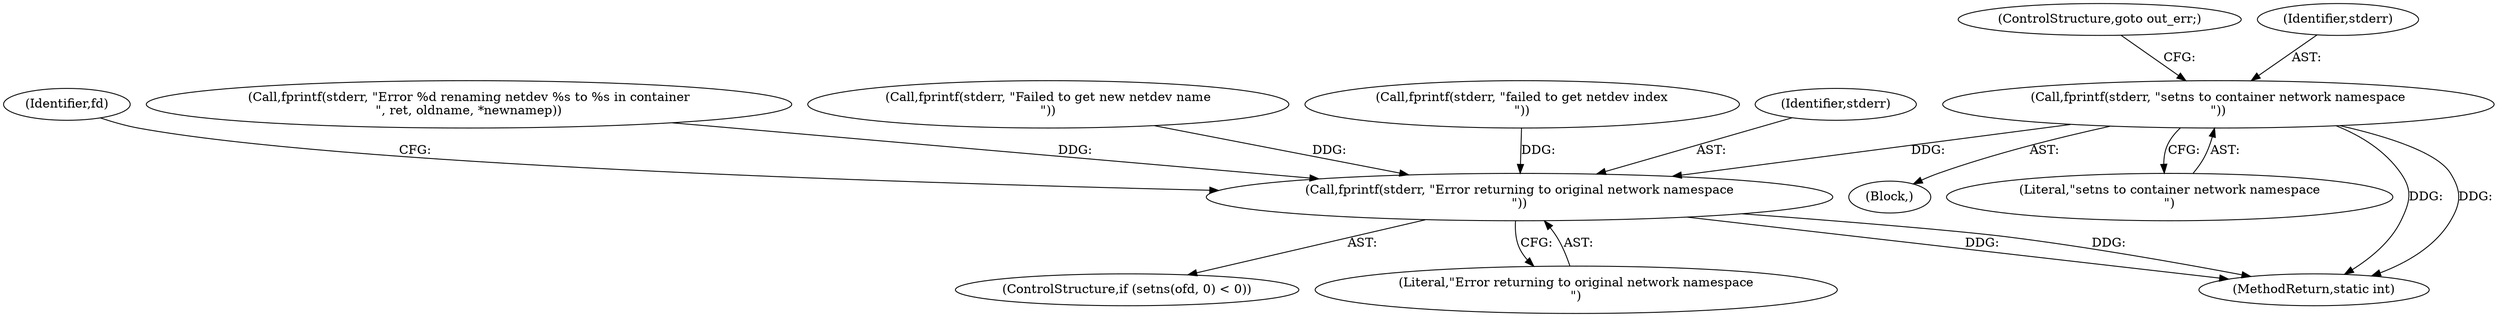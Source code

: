digraph "1_lxc_16af238036a5464ae8f2420ed3af214f0de875f9@API" {
"1000166" [label="(Call,fprintf(stderr, \"setns to container network namespace\n\"))"];
"1000277" [label="(Call,fprintf(stderr, \"Error returning to original network namespace\n\"))"];
"1000282" [label="(Identifier,fd)"];
"1000166" [label="(Call,fprintf(stderr, \"setns to container network namespace\n\"))"];
"1000209" [label="(Call,fprintf(stderr, \"Error %d renaming netdev %s to %s in container\n\", ret, oldname, *newnamep))"];
"1000231" [label="(Call,fprintf(stderr, \"Failed to get new netdev name\n\"))"];
"1000195" [label="(Call,fprintf(stderr, \"failed to get netdev index\n\"))"];
"1000271" [label="(ControlStructure,if (setns(ofd, 0) < 0))"];
"1000165" [label="(Block,)"];
"1000168" [label="(Literal,\"setns to container network namespace\n\")"];
"1000277" [label="(Call,fprintf(stderr, \"Error returning to original network namespace\n\"))"];
"1000169" [label="(ControlStructure,goto out_err;)"];
"1000167" [label="(Identifier,stderr)"];
"1000278" [label="(Identifier,stderr)"];
"1000279" [label="(Literal,\"Error returning to original network namespace\n\")"];
"1000289" [label="(MethodReturn,static int)"];
"1000166" -> "1000165"  [label="AST: "];
"1000166" -> "1000168"  [label="CFG: "];
"1000167" -> "1000166"  [label="AST: "];
"1000168" -> "1000166"  [label="AST: "];
"1000169" -> "1000166"  [label="CFG: "];
"1000166" -> "1000289"  [label="DDG: "];
"1000166" -> "1000289"  [label="DDG: "];
"1000166" -> "1000277"  [label="DDG: "];
"1000277" -> "1000271"  [label="AST: "];
"1000277" -> "1000279"  [label="CFG: "];
"1000278" -> "1000277"  [label="AST: "];
"1000279" -> "1000277"  [label="AST: "];
"1000282" -> "1000277"  [label="CFG: "];
"1000277" -> "1000289"  [label="DDG: "];
"1000277" -> "1000289"  [label="DDG: "];
"1000209" -> "1000277"  [label="DDG: "];
"1000231" -> "1000277"  [label="DDG: "];
"1000195" -> "1000277"  [label="DDG: "];
}
